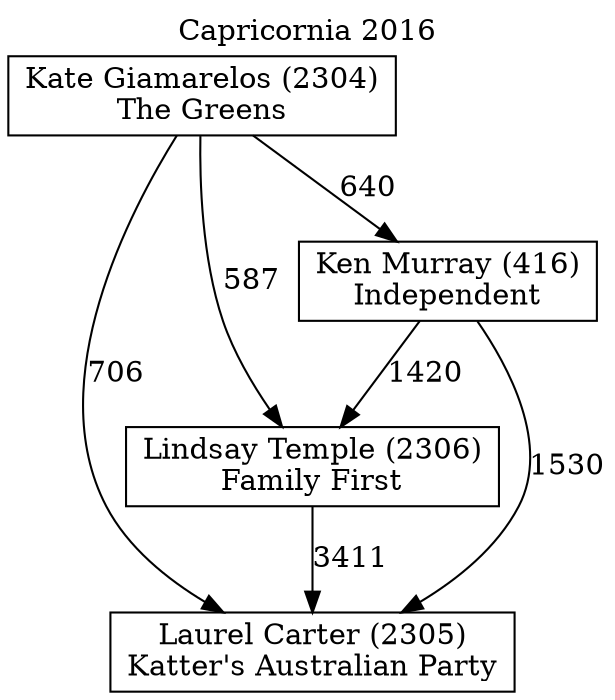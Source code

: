 // House preference flow
digraph "Laurel Carter (2305)_Capricornia_2016" {
	graph [label="Capricornia 2016" labelloc=t mclimit=10]
	node [shape=box]
	"Laurel Carter (2305)" [label="Laurel Carter (2305)
Katter's Australian Party"]
	"Lindsay Temple (2306)" [label="Lindsay Temple (2306)
Family First"]
	"Ken Murray (416)" [label="Ken Murray (416)
Independent"]
	"Kate Giamarelos (2304)" [label="Kate Giamarelos (2304)
The Greens"]
	"Lindsay Temple (2306)" -> "Laurel Carter (2305)" [label=3411]
	"Ken Murray (416)" -> "Lindsay Temple (2306)" [label=1420]
	"Kate Giamarelos (2304)" -> "Ken Murray (416)" [label=640]
	"Ken Murray (416)" -> "Laurel Carter (2305)" [label=1530]
	"Kate Giamarelos (2304)" -> "Laurel Carter (2305)" [label=706]
	"Kate Giamarelos (2304)" -> "Lindsay Temple (2306)" [label=587]
}
